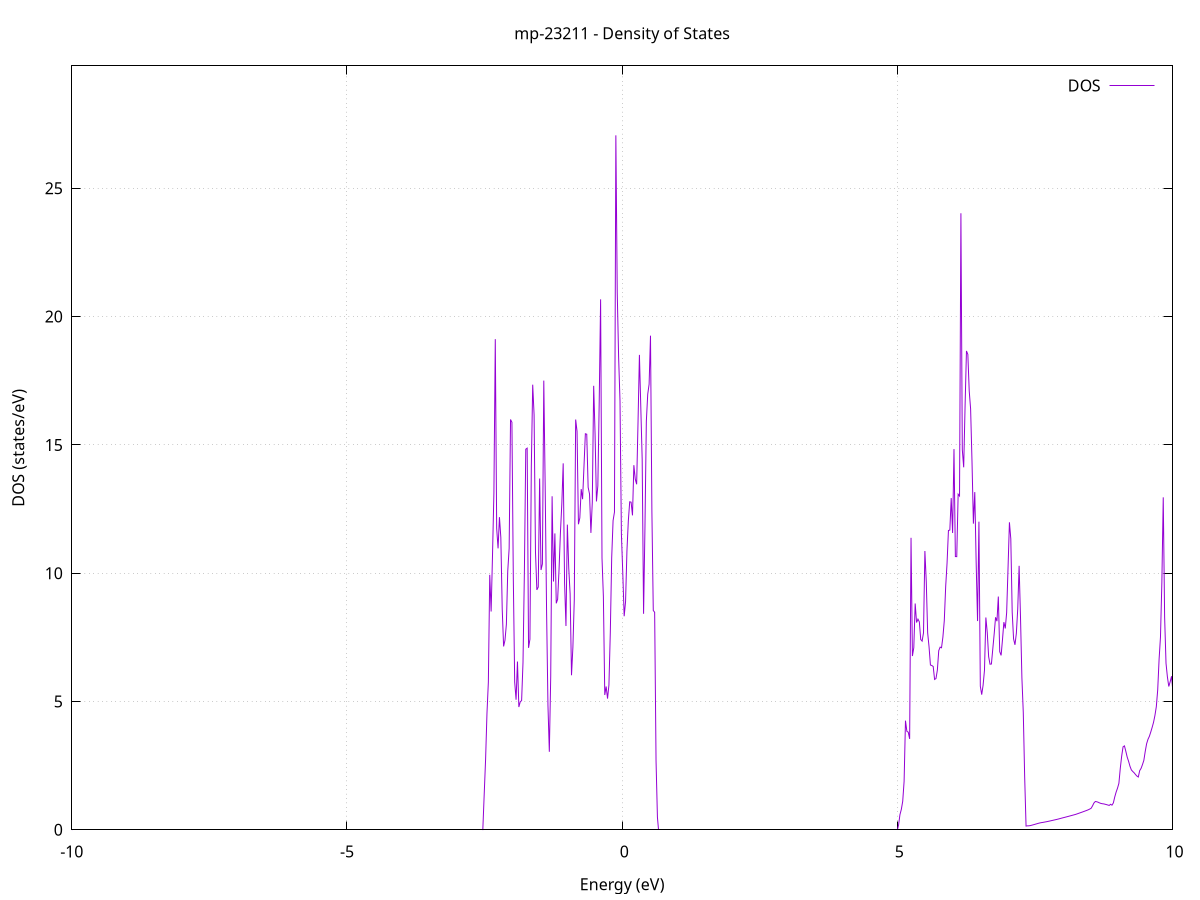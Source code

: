 set title 'mp-23211 - Density of States'
set xlabel 'Energy (eV)'
set ylabel 'DOS (states/eV)'
set grid
set xrange [-10:10]
set yrange [0:29.770]
set xzeroaxis lt -1
set terminal png size 800,600
set output 'mp-23211_dos_gnuplot.png'
plot '-' using 1:2 with lines title 'DOS'
-36.348500 0.000000
-36.323400 0.000000
-36.298200 0.000000
-36.273000 0.000000
-36.247800 0.000000
-36.222600 0.000000
-36.197500 0.000000
-36.172300 0.000000
-36.147100 0.000000
-36.121900 0.000000
-36.096700 0.000000
-36.071600 0.000000
-36.046400 0.000000
-36.021200 0.000000
-35.996000 0.000000
-35.970800 0.000000
-35.945700 0.000000
-35.920500 0.000000
-35.895300 0.000000
-35.870100 0.000000
-35.844900 0.000000
-35.819800 0.000000
-35.794600 0.000000
-35.769400 0.000000
-35.744200 0.000000
-35.719000 0.000000
-35.693800 0.000000
-35.668700 0.000000
-35.643500 0.000000
-35.618300 0.000000
-35.593100 0.000000
-35.567900 0.000000
-35.542800 0.000000
-35.517600 0.000000
-35.492400 0.000000
-35.467200 0.000000
-35.442000 0.000000
-35.416900 0.000000
-35.391700 0.000000
-35.366500 0.000000
-35.341300 0.000000
-35.316100 0.000000
-35.291000 0.000000
-35.265800 0.000000
-35.240600 0.000000
-35.215400 0.000000
-35.190200 0.000000
-35.165100 0.000000
-35.139900 0.000000
-35.114700 0.000000
-35.089500 0.000000
-35.064300 0.000000
-35.039200 0.000000
-35.014000 0.000000
-34.988800 0.000000
-34.963600 0.000000
-34.938400 0.000000
-34.913300 0.000000
-34.888100 0.000000
-34.862900 0.000000
-34.837700 0.000000
-34.812500 0.000000
-34.787400 0.000000
-34.762200 0.000000
-34.737000 0.000000
-34.711800 0.000000
-34.686600 0.000000
-34.661500 0.000000
-34.636300 0.000000
-34.611100 0.000000
-34.585900 0.000000
-34.560700 0.000000
-34.535600 0.000000
-34.510400 0.000000
-34.485200 0.000000
-34.460000 0.000000
-34.434800 0.000000
-34.409700 0.000000
-34.384500 0.000000
-34.359300 0.000000
-34.334100 0.000000
-34.308900 0.000000
-34.283800 0.000000
-34.258600 0.000000
-34.233400 0.000000
-34.208200 0.000000
-34.183000 0.000000
-34.157900 0.000000
-34.132700 0.000000
-34.107500 0.000000
-34.082300 0.000000
-34.057100 298.609400
-34.032000 0.000000
-34.006800 0.000000
-33.981600 0.000000
-33.956400 0.000000
-33.931200 0.000000
-33.906100 0.000000
-33.880900 0.000000
-33.855700 0.000000
-33.830500 0.000000
-33.805300 0.000000
-33.780200 0.000000
-33.755000 0.000000
-33.729800 0.000000
-33.704600 0.000000
-33.679400 0.000000
-33.654300 0.000000
-33.629100 0.000000
-33.603900 0.000000
-33.578700 0.000000
-33.553500 0.000000
-33.528400 0.000000
-33.503200 0.000000
-33.478000 0.000000
-33.452800 0.000000
-33.427600 0.000000
-33.402500 0.000000
-33.377300 0.000000
-33.352100 0.000000
-33.326900 0.000000
-33.301700 0.000000
-33.276600 0.000000
-33.251400 0.000000
-33.226200 0.000000
-33.201000 0.000000
-33.175800 0.000000
-33.150700 0.000000
-33.125500 0.000000
-33.100300 0.000000
-33.075100 0.000000
-33.049900 0.000000
-33.024800 0.000000
-32.999600 0.000000
-32.974400 0.000000
-32.949200 0.000000
-32.924000 0.000000
-32.898900 0.000000
-32.873700 0.000000
-32.848500 0.000000
-32.823300 0.000000
-32.798100 0.000000
-32.773000 0.000000
-32.747800 0.000000
-32.722600 0.000000
-32.697400 0.000000
-32.672200 0.000000
-32.647100 0.000000
-32.621900 0.000000
-32.596700 0.000000
-32.571500 0.000000
-32.546300 0.000000
-32.521200 0.000000
-32.496000 0.000000
-32.470800 0.000000
-32.445600 0.000000
-32.420400 0.000000
-32.395300 0.000000
-32.370100 0.000000
-32.344900 0.000000
-32.319700 0.000000
-32.294500 0.000000
-32.269400 0.000000
-32.244200 0.000000
-32.219000 0.000000
-32.193800 0.000000
-32.168600 0.000000
-32.143400 0.000000
-32.118300 0.000000
-32.093100 0.000000
-32.067900 0.000000
-32.042700 0.000000
-32.017500 0.000000
-31.992400 0.000000
-31.967200 0.000000
-31.942000 0.000000
-31.916800 0.000000
-31.891600 0.000000
-31.866500 0.000000
-31.841300 0.000000
-31.816100 0.000000
-31.790900 0.000000
-31.765700 0.000000
-31.740600 0.000000
-31.715400 0.000000
-31.690200 0.000000
-31.665000 0.000000
-31.639800 0.000000
-31.614700 0.000000
-31.589500 0.000000
-31.564300 0.000000
-31.539100 0.000000
-31.513900 0.000000
-31.488800 0.000000
-31.463600 0.000000
-31.438400 0.000000
-31.413200 0.000000
-31.388000 0.000000
-31.362900 0.000000
-31.337700 0.000000
-31.312500 0.000000
-31.287300 0.000000
-31.262100 0.000000
-31.237000 0.000000
-31.211800 0.000000
-31.186600 0.000000
-31.161400 0.000000
-31.136200 0.000000
-31.111100 0.000000
-31.085900 0.000000
-31.060700 0.000000
-31.035500 0.000000
-31.010300 0.000000
-30.985200 0.000000
-30.960000 0.000000
-30.934800 0.000000
-30.909600 0.000000
-30.884400 0.000000
-30.859300 0.000000
-30.834100 0.000000
-30.808900 0.000000
-30.783700 0.000000
-30.758500 0.000000
-30.733400 0.000000
-30.708200 0.000000
-30.683000 0.000000
-30.657800 0.000000
-30.632600 0.000000
-30.607500 0.000000
-30.582300 0.000000
-30.557100 0.000000
-30.531900 0.000000
-30.506700 0.000000
-30.481600 0.000000
-30.456400 0.000000
-30.431200 0.000000
-30.406000 0.000000
-30.380800 0.000000
-30.355700 0.000000
-30.330500 0.000000
-30.305300 0.000000
-30.280100 0.000000
-30.254900 0.000000
-30.229800 0.000000
-30.204600 0.000000
-30.179400 0.000000
-30.154200 0.000000
-30.129000 0.000000
-30.103900 0.000000
-30.078700 0.000000
-30.053500 0.000000
-30.028300 0.000000
-30.003100 0.000000
-29.978000 0.000000
-29.952800 0.000000
-29.927600 0.000000
-29.902400 0.000000
-29.877200 0.000000
-29.852100 0.000000
-29.826900 0.000000
-29.801700 0.000000
-29.776500 0.000000
-29.751300 0.000000
-29.726200 0.000000
-29.701000 0.000000
-29.675800 0.000000
-29.650600 0.000000
-29.625400 0.000000
-29.600300 0.000000
-29.575100 0.000000
-29.549900 0.000000
-29.524700 0.000000
-29.499500 0.000000
-29.474400 0.000000
-29.449200 0.000000
-29.424000 0.000000
-29.398800 0.000000
-29.373600 0.000000
-29.348500 0.000000
-29.323300 0.000000
-29.298100 0.000000
-29.272900 0.000000
-29.247700 0.000000
-29.222600 0.000000
-29.197400 0.000000
-29.172200 0.000000
-29.147000 0.000000
-29.121800 0.000000
-29.096700 0.000000
-29.071500 0.000000
-29.046300 0.000000
-29.021100 0.000000
-28.995900 0.000000
-28.970800 0.000000
-28.945600 0.000000
-28.920400 0.000000
-28.895200 0.000000
-28.870000 0.000000
-28.844900 0.000000
-28.819700 0.000000
-28.794500 0.000000
-28.769300 0.000000
-28.744100 0.000000
-28.718900 0.000000
-28.693800 0.000000
-28.668600 0.000000
-28.643400 0.000000
-28.618200 0.000000
-28.593000 0.000000
-28.567900 0.000000
-28.542700 0.000000
-28.517500 0.000000
-28.492300 0.000000
-28.467100 0.000000
-28.442000 0.000000
-28.416800 0.000000
-28.391600 0.000000
-28.366400 0.000000
-28.341200 0.000000
-28.316100 0.000000
-28.290900 0.000000
-28.265700 0.000000
-28.240500 0.000000
-28.215300 0.000000
-28.190200 0.000000
-28.165000 0.000000
-28.139800 0.000000
-28.114600 0.000000
-28.089400 0.000000
-28.064300 0.000000
-28.039100 0.000000
-28.013900 0.000000
-27.988700 0.000000
-27.963500 0.000000
-27.938400 0.000000
-27.913200 0.000000
-27.888000 0.000000
-27.862800 0.000000
-27.837600 0.000000
-27.812500 0.000000
-27.787300 0.000000
-27.762100 0.000000
-27.736900 0.000000
-27.711700 0.000000
-27.686600 0.000000
-27.661400 0.000000
-27.636200 0.000000
-27.611000 0.000000
-27.585800 0.000000
-27.560700 0.000000
-27.535500 0.000000
-27.510300 0.000000
-27.485100 0.000000
-27.459900 0.000000
-27.434800 0.000000
-27.409600 0.000000
-27.384400 0.000000
-27.359200 0.000000
-27.334000 0.000000
-27.308900 0.000000
-27.283700 0.000000
-27.258500 0.000000
-27.233300 0.000000
-27.208100 0.000000
-27.183000 0.000000
-27.157800 0.000000
-27.132600 0.000000
-27.107400 0.000000
-27.082200 0.000000
-27.057100 0.000000
-27.031900 0.000000
-27.006700 0.000000
-26.981500 0.000000
-26.956300 0.000000
-26.931200 0.000000
-26.906000 0.000000
-26.880800 0.000000
-26.855600 0.000000
-26.830400 0.000000
-26.805300 0.000000
-26.780100 0.000000
-26.754900 0.000000
-26.729700 0.000000
-26.704500 0.000000
-26.679400 0.000000
-26.654200 0.000000
-26.629000 0.000000
-26.603800 0.000000
-26.578600 0.000000
-26.553500 0.000000
-26.528300 0.000000
-26.503100 0.000000
-26.477900 0.000000
-26.452700 0.000000
-26.427600 0.000000
-26.402400 0.000000
-26.377200 0.000000
-26.352000 0.000000
-26.326800 0.000000
-26.301700 0.000000
-26.276500 0.000000
-26.251300 0.000000
-26.226100 0.000000
-26.200900 0.000000
-26.175800 0.000000
-26.150600 0.000000
-26.125400 0.000000
-26.100200 0.000000
-26.075000 0.000000
-26.049900 0.000000
-26.024700 0.000000
-25.999500 0.000000
-25.974300 0.000000
-25.949100 0.000000
-25.924000 0.000000
-25.898800 0.000000
-25.873600 0.000000
-25.848400 0.000000
-25.823200 0.000000
-25.798100 0.000000
-25.772900 0.000000
-25.747700 0.000000
-25.722500 0.000000
-25.697300 0.000000
-25.672200 0.000000
-25.647000 0.000000
-25.621800 0.000000
-25.596600 0.000000
-25.571400 0.000000
-25.546300 0.000000
-25.521100 0.000000
-25.495900 0.000000
-25.470700 0.000000
-25.445500 0.000000
-25.420400 0.000000
-25.395200 0.000000
-25.370000 0.000000
-25.344800 0.000000
-25.319600 0.000000
-25.294500 0.000000
-25.269300 0.000000
-25.244100 0.000000
-25.218900 0.000000
-25.193700 0.000000
-25.168500 0.000000
-25.143400 0.000000
-25.118200 0.000000
-25.093000 0.000000
-25.067800 0.000000
-25.042600 0.000000
-25.017500 0.000000
-24.992300 0.000000
-24.967100 0.000000
-24.941900 0.000000
-24.916700 0.000000
-24.891600 0.000000
-24.866400 0.000000
-24.841200 0.000000
-24.816000 0.000000
-24.790800 0.000000
-24.765700 0.000000
-24.740500 0.000000
-24.715300 0.000000
-24.690100 0.000000
-24.664900 0.000000
-24.639800 0.000000
-24.614600 0.000000
-24.589400 0.000000
-24.564200 0.000000
-24.539000 0.000000
-24.513900 0.000000
-24.488700 0.000000
-24.463500 0.000000
-24.438300 0.000000
-24.413100 0.000000
-24.388000 0.000000
-24.362800 0.000000
-24.337600 0.000000
-24.312400 0.000000
-24.287200 0.000000
-24.262100 0.000000
-24.236900 0.000000
-24.211700 0.000000
-24.186500 0.000000
-24.161300 0.000000
-24.136200 0.000000
-24.111000 0.000000
-24.085800 0.000000
-24.060600 0.000000
-24.035400 0.000000
-24.010300 0.000000
-23.985100 0.000000
-23.959900 0.000000
-23.934700 0.000000
-23.909500 0.000000
-23.884400 0.000000
-23.859200 0.000000
-23.834000 0.000000
-23.808800 0.000000
-23.783600 0.000000
-23.758500 0.000000
-23.733300 0.000000
-23.708100 0.000000
-23.682900 0.000000
-23.657700 0.000000
-23.632600 0.000000
-23.607400 0.000000
-23.582200 0.000000
-23.557000 0.000000
-23.531800 0.000000
-23.506700 0.000000
-23.481500 0.000000
-23.456300 0.000000
-23.431100 0.000000
-23.405900 0.000000
-23.380800 0.000000
-23.355600 0.000000
-23.330400 0.000000
-23.305200 0.000000
-23.280000 0.000000
-23.254900 0.000000
-23.229700 0.000000
-23.204500 0.000000
-23.179300 0.000000
-23.154100 0.000000
-23.129000 0.000000
-23.103800 0.000000
-23.078600 0.000000
-23.053400 0.000000
-23.028200 0.000000
-23.003100 0.000000
-22.977900 0.000000
-22.952700 0.000000
-22.927500 0.000000
-22.902300 0.000000
-22.877200 0.000000
-22.852000 0.000000
-22.826800 0.000000
-22.801600 0.000000
-22.776400 0.000000
-22.751300 0.000000
-22.726100 0.000000
-22.700900 0.000000
-22.675700 0.000000
-22.650500 0.000000
-22.625400 0.000000
-22.600200 0.000000
-22.575000 0.000000
-22.549800 0.000000
-22.524600 0.000000
-22.499500 0.000000
-22.474300 0.000000
-22.449100 0.000000
-22.423900 0.000000
-22.398700 0.000000
-22.373600 0.000000
-22.348400 0.000000
-22.323200 0.000000
-22.298000 0.000000
-22.272800 0.000000
-22.247700 0.000000
-22.222500 0.000000
-22.197300 0.000000
-22.172100 0.000000
-22.146900 0.000000
-22.121800 0.000000
-22.096600 0.000000
-22.071400 0.000000
-22.046200 0.000000
-22.021000 0.000000
-21.995900 0.000000
-21.970700 0.000000
-21.945500 0.000000
-21.920300 0.000000
-21.895100 0.000000
-21.870000 0.000000
-21.844800 0.000000
-21.819600 0.000000
-21.794400 0.000000
-21.769200 0.000000
-21.744100 0.000000
-21.718900 0.000000
-21.693700 0.000000
-21.668500 0.000000
-21.643300 0.000000
-21.618100 0.000000
-21.593000 0.000000
-21.567800 0.000000
-21.542600 0.000000
-21.517400 0.000000
-21.492200 0.000000
-21.467100 0.000000
-21.441900 0.000000
-21.416700 0.000000
-21.391500 0.000000
-21.366300 0.000000
-21.341200 0.000000
-21.316000 0.000000
-21.290800 0.000000
-21.265600 0.000000
-21.240400 0.000000
-21.215300 0.000000
-21.190100 0.000000
-21.164900 0.000000
-21.139700 0.000000
-21.114500 0.000000
-21.089400 0.000000
-21.064200 0.000000
-21.039000 0.000000
-21.013800 0.000000
-20.988600 0.000000
-20.963500 0.000000
-20.938300 0.000000
-20.913100 0.000000
-20.887900 0.000000
-20.862700 0.000000
-20.837600 0.000000
-20.812400 0.000000
-20.787200 0.000000
-20.762000 0.000000
-20.736800 0.000000
-20.711700 0.000000
-20.686500 0.000000
-20.661300 0.000000
-20.636100 0.000000
-20.610900 0.000000
-20.585800 0.000000
-20.560600 0.000000
-20.535400 0.000000
-20.510200 0.000000
-20.485000 0.000000
-20.459900 0.000000
-20.434700 0.000000
-20.409500 0.000000
-20.384300 0.000000
-20.359100 0.000000
-20.334000 0.000000
-20.308800 0.000000
-20.283600 0.000000
-20.258400 0.000000
-20.233200 0.000000
-20.208100 0.000000
-20.182900 0.000000
-20.157700 0.000000
-20.132500 0.000000
-20.107300 0.000000
-20.082200 0.000000
-20.057000 0.000000
-20.031800 0.000000
-20.006600 0.000000
-19.981400 0.000000
-19.956300 0.000000
-19.931100 0.000000
-19.905900 0.000000
-19.880700 0.000000
-19.855500 0.000000
-19.830400 0.000000
-19.805200 0.000000
-19.780000 0.000000
-19.754800 0.000000
-19.729600 0.000000
-19.704500 0.000000
-19.679300 0.000000
-19.654100 0.000000
-19.628900 0.000000
-19.603700 0.000000
-19.578600 0.000000
-19.553400 0.000000
-19.528200 0.000000
-19.503000 0.000000
-19.477800 0.000000
-19.452700 0.000000
-19.427500 0.000000
-19.402300 0.000000
-19.377100 0.000000
-19.351900 0.000000
-19.326800 0.000000
-19.301600 0.000000
-19.276400 0.000000
-19.251200 0.000000
-19.226000 0.000000
-19.200900 0.000000
-19.175700 0.000000
-19.150500 0.000000
-19.125300 0.000000
-19.100100 0.000000
-19.075000 0.000000
-19.049800 0.000000
-19.024600 0.000000
-18.999400 0.000000
-18.974200 0.000000
-18.949100 0.000000
-18.923900 0.000000
-18.898700 0.000000
-18.873500 0.000000
-18.848300 0.000000
-18.823200 0.000000
-18.798000 0.000000
-18.772800 0.000000
-18.747600 0.000000
-18.722400 0.000000
-18.697300 0.000000
-18.672100 0.000000
-18.646900 0.000000
-18.621700 0.000000
-18.596500 0.000000
-18.571400 0.000000
-18.546200 0.000000
-18.521000 0.000000
-18.495800 0.000000
-18.470600 0.000000
-18.445500 0.000000
-18.420300 0.000000
-18.395100 0.000000
-18.369900 0.000000
-18.344700 0.000000
-18.319600 0.000000
-18.294400 0.000000
-18.269200 0.000000
-18.244000 0.000000
-18.218800 0.000000
-18.193600 0.000000
-18.168500 0.000000
-18.143300 0.000000
-18.118100 0.000000
-18.092900 0.000000
-18.067700 0.000000
-18.042600 0.000000
-18.017400 0.000000
-17.992200 0.000000
-17.967000 0.000000
-17.941800 0.000000
-17.916700 0.000000
-17.891500 0.000000
-17.866300 0.000000
-17.841100 0.000000
-17.815900 0.000000
-17.790800 0.000000
-17.765600 0.000000
-17.740400 0.000000
-17.715200 0.000000
-17.690000 0.000000
-17.664900 0.000000
-17.639700 0.000000
-17.614500 0.000000
-17.589300 0.000000
-17.564100 0.000000
-17.539000 0.000000
-17.513800 0.000000
-17.488600 0.000000
-17.463400 0.000000
-17.438200 0.000000
-17.413100 0.000000
-17.387900 0.000000
-17.362700 0.000000
-17.337500 0.000000
-17.312300 0.000000
-17.287200 0.000000
-17.262000 0.000000
-17.236800 0.000000
-17.211600 0.000000
-17.186400 0.000000
-17.161300 0.000000
-17.136100 0.000000
-17.110900 0.000000
-17.085700 0.000000
-17.060500 0.000000
-17.035400 0.000000
-17.010200 0.000000
-16.985000 0.000000
-16.959800 0.000000
-16.934600 0.000000
-16.909500 0.000000
-16.884300 0.000000
-16.859100 0.000000
-16.833900 0.000000
-16.808700 0.000000
-16.783600 0.000000
-16.758400 0.000000
-16.733200 0.000000
-16.708000 0.000000
-16.682800 0.000000
-16.657700 0.000000
-16.632500 0.000000
-16.607300 0.000000
-16.582100 0.000000
-16.556900 0.000000
-16.531800 0.000000
-16.506600 0.000000
-16.481400 0.000000
-16.456200 0.000000
-16.431000 0.000000
-16.405900 0.000000
-16.380700 21.747100
-16.355500 12.827600
-16.330300 17.472100
-16.305100 23.730500
-16.280000 32.151300
-16.254800 41.469100
-16.229600 10.760300
-16.204400 14.734300
-16.179200 18.974900
-16.154100 28.926700
-16.128900 36.797900
-16.103700 35.146100
-16.078500 133.976700
-16.053300 20.144300
-16.028200 13.523700
-16.003000 23.668600
-15.977800 0.000000
-15.952600 0.000000
-15.927400 0.000000
-15.902300 0.000000
-15.877100 0.000000
-15.851900 0.000000
-15.826700 0.000000
-15.801500 0.000000
-15.776400 0.000000
-15.751200 0.000000
-15.726000 0.000000
-15.700800 0.000000
-15.675600 0.000000
-15.650500 0.000000
-15.625300 0.000000
-15.600100 0.000000
-15.574900 0.000000
-15.549700 0.000000
-15.524600 0.000000
-15.499400 0.000000
-15.474200 0.000000
-15.449000 0.000000
-15.423800 0.000000
-15.398700 0.000000
-15.373500 0.000000
-15.348300 0.000000
-15.323100 0.000000
-15.297900 0.000000
-15.272800 0.000000
-15.247600 0.000000
-15.222400 0.000000
-15.197200 0.000000
-15.172000 0.000000
-15.146900 0.000000
-15.121700 0.000000
-15.096500 0.000000
-15.071300 0.000000
-15.046100 0.000000
-15.021000 0.000000
-14.995800 0.000000
-14.970600 0.000000
-14.945400 0.000000
-14.920200 0.000000
-14.895100 0.000000
-14.869900 0.000000
-14.844700 0.000000
-14.819500 0.000000
-14.794300 0.000000
-14.769200 0.000000
-14.744000 0.000000
-14.718800 0.000000
-14.693600 0.000000
-14.668400 0.000000
-14.643200 0.000000
-14.618100 0.000000
-14.592900 0.000000
-14.567700 0.000000
-14.542500 0.000000
-14.517300 0.000000
-14.492200 0.000000
-14.467000 0.000000
-14.441800 0.000000
-14.416600 0.000000
-14.391400 0.000000
-14.366300 0.000000
-14.341100 0.000000
-14.315900 0.000000
-14.290700 0.000000
-14.265500 0.000000
-14.240400 0.000000
-14.215200 0.000000
-14.190000 0.000000
-14.164800 0.000000
-14.139600 0.000000
-14.114500 0.000000
-14.089300 0.000000
-14.064100 0.000000
-14.038900 0.000000
-14.013700 0.000000
-13.988600 0.000000
-13.963400 0.000000
-13.938200 0.000000
-13.913000 0.000000
-13.887800 0.000000
-13.862700 0.000000
-13.837500 0.000000
-13.812300 0.000000
-13.787100 0.000000
-13.761900 0.000000
-13.736800 0.000000
-13.711600 0.000000
-13.686400 0.000000
-13.661200 0.000000
-13.636000 0.000000
-13.610900 0.000000
-13.585700 0.000000
-13.560500 0.000000
-13.535300 0.000000
-13.510100 0.000000
-13.485000 0.000000
-13.459800 0.000000
-13.434600 0.000000
-13.409400 0.000000
-13.384200 0.000000
-13.359100 0.000000
-13.333900 0.000000
-13.308700 0.000000
-13.283500 0.000000
-13.258300 0.000000
-13.233200 0.000000
-13.208000 0.000000
-13.182800 0.000000
-13.157600 0.000000
-13.132400 0.000000
-13.107300 0.000000
-13.082100 0.000000
-13.056900 0.291200
-13.031700 0.635400
-13.006500 0.801300
-12.981400 1.031600
-12.956200 1.207200
-12.931000 1.389800
-12.905800 1.593000
-12.880600 1.800400
-12.855500 2.070000
-12.830300 2.420500
-12.805100 2.818400
-12.779900 3.565800
-12.754700 3.209500
-12.729600 3.145800
-12.704400 3.042000
-12.679200 2.670300
-12.654000 2.557600
-12.628800 2.458200
-12.603700 2.449600
-12.578500 2.975400
-12.553300 3.263100
-12.528100 3.815200
-12.502900 5.457500
-12.477800 5.801200
-12.452600 6.621600
-12.427400 7.835100
-12.402200 10.482000
-12.377000 13.915000
-12.351900 20.163500
-12.326700 11.635900
-12.301500 29.428300
-12.276300 28.643600
-12.251100 26.603000
-12.226000 33.340100
-12.200800 37.578800
-12.175600 29.573200
-12.150400 23.545600
-12.125200 31.748600
-12.100100 52.093600
-12.074900 32.511000
-12.049700 0.000000
-12.024500 0.000000
-11.999300 0.000000
-11.974200 0.000000
-11.949000 0.000000
-11.923800 0.000000
-11.898600 0.000000
-11.873400 0.000000
-11.848300 0.000000
-11.823100 0.000000
-11.797900 0.000000
-11.772700 0.000000
-11.747500 0.000000
-11.722400 0.000000
-11.697200 0.000000
-11.672000 0.000000
-11.646800 0.000000
-11.621600 0.000000
-11.596500 0.000000
-11.571300 0.000000
-11.546100 0.000000
-11.520900 0.000000
-11.495700 0.000000
-11.470600 0.000000
-11.445400 0.000000
-11.420200 0.000000
-11.395000 0.000000
-11.369800 0.000000
-11.344700 0.000000
-11.319500 0.000000
-11.294300 0.000000
-11.269100 0.000000
-11.243900 0.000000
-11.218800 0.000000
-11.193600 0.000000
-11.168400 0.000000
-11.143200 0.000000
-11.118000 0.000000
-11.092800 0.000000
-11.067700 0.000000
-11.042500 0.000000
-11.017300 0.000000
-10.992100 0.000000
-10.966900 0.000000
-10.941800 0.000000
-10.916600 0.000000
-10.891400 0.000000
-10.866200 0.000000
-10.841000 0.000000
-10.815900 0.000000
-10.790700 0.000000
-10.765500 0.000000
-10.740300 0.000000
-10.715100 0.000000
-10.690000 0.000000
-10.664800 0.000000
-10.639600 0.000000
-10.614400 0.000000
-10.589200 0.000000
-10.564100 0.000000
-10.538900 0.000000
-10.513700 0.000000
-10.488500 0.000000
-10.463300 0.000000
-10.438200 0.000000
-10.413000 0.000000
-10.387800 0.000000
-10.362600 0.000000
-10.337400 0.000000
-10.312300 0.000000
-10.287100 0.000000
-10.261900 0.000000
-10.236700 0.000000
-10.211500 0.000000
-10.186400 0.000000
-10.161200 0.000000
-10.136000 0.000000
-10.110800 0.000000
-10.085600 0.000000
-10.060500 0.000000
-10.035300 0.000000
-10.010100 0.000000
-9.984900 0.000000
-9.959700 0.000000
-9.934600 0.000000
-9.909400 0.000000
-9.884200 0.000000
-9.859000 0.000000
-9.833800 0.000000
-9.808700 0.000000
-9.783500 0.000000
-9.758300 0.000000
-9.733100 0.000000
-9.707900 0.000000
-9.682800 0.000000
-9.657600 0.000000
-9.632400 0.000000
-9.607200 0.000000
-9.582000 0.000000
-9.556900 0.000000
-9.531700 0.000000
-9.506500 0.000000
-9.481300 0.000000
-9.456100 0.000000
-9.431000 0.000000
-9.405800 0.000000
-9.380600 0.000000
-9.355400 0.000000
-9.330200 0.000000
-9.305100 0.000000
-9.279900 0.000000
-9.254700 0.000000
-9.229500 0.000000
-9.204300 0.000000
-9.179200 0.000000
-9.154000 0.000000
-9.128800 0.000000
-9.103600 0.000000
-9.078400 0.000000
-9.053300 0.000000
-9.028100 0.000000
-9.002900 0.000000
-8.977700 0.000000
-8.952500 0.000000
-8.927400 0.000000
-8.902200 0.000000
-8.877000 0.000000
-8.851800 0.000000
-8.826600 0.000000
-8.801500 0.000000
-8.776300 0.000000
-8.751100 0.000000
-8.725900 0.000000
-8.700700 0.000000
-8.675600 0.000000
-8.650400 0.000000
-8.625200 0.000000
-8.600000 0.000000
-8.574800 0.000000
-8.549700 0.000000
-8.524500 0.000000
-8.499300 0.000000
-8.474100 0.000000
-8.448900 0.000000
-8.423800 0.000000
-8.398600 0.000000
-8.373400 0.000000
-8.348200 0.000000
-8.323000 0.000000
-8.297900 0.000000
-8.272700 0.000000
-8.247500 0.000000
-8.222300 0.000000
-8.197100 0.000000
-8.172000 0.000000
-8.146800 0.000000
-8.121600 0.000000
-8.096400 0.000000
-8.071200 0.000000
-8.046100 0.000000
-8.020900 0.000000
-7.995700 0.000000
-7.970500 0.000000
-7.945300 0.000000
-7.920200 0.000000
-7.895000 0.000000
-7.869800 0.000000
-7.844600 0.000000
-7.819400 0.000000
-7.794300 0.000000
-7.769100 0.000000
-7.743900 0.000000
-7.718700 0.000000
-7.693500 0.000000
-7.668300 0.000000
-7.643200 0.000000
-7.618000 0.000000
-7.592800 0.000000
-7.567600 0.000000
-7.542400 0.000000
-7.517300 0.000000
-7.492100 0.000000
-7.466900 0.000000
-7.441700 0.000000
-7.416500 0.000000
-7.391400 0.000000
-7.366200 0.000000
-7.341000 0.000000
-7.315800 0.000000
-7.290600 0.000000
-7.265500 0.000000
-7.240300 0.000000
-7.215100 0.000000
-7.189900 0.000000
-7.164700 0.000000
-7.139600 0.000000
-7.114400 0.000000
-7.089200 0.000000
-7.064000 0.000000
-7.038800 0.000000
-7.013700 0.000000
-6.988500 0.000000
-6.963300 0.000000
-6.938100 0.000000
-6.912900 0.000000
-6.887800 0.000000
-6.862600 0.000000
-6.837400 0.000000
-6.812200 0.000000
-6.787000 0.000000
-6.761900 0.000000
-6.736700 0.000000
-6.711500 0.000000
-6.686300 0.000000
-6.661100 0.000000
-6.636000 0.000000
-6.610800 0.000000
-6.585600 0.000000
-6.560400 0.000000
-6.535200 0.000000
-6.510100 0.000000
-6.484900 0.000000
-6.459700 0.000000
-6.434500 0.000000
-6.409300 0.000000
-6.384200 0.000000
-6.359000 0.000000
-6.333800 0.000000
-6.308600 0.000000
-6.283400 0.000000
-6.258300 0.000000
-6.233100 0.000000
-6.207900 0.000000
-6.182700 0.000000
-6.157500 0.000000
-6.132400 0.000000
-6.107200 0.000000
-6.082000 0.000000
-6.056800 0.000000
-6.031600 0.000000
-6.006500 0.000000
-5.981300 0.000000
-5.956100 0.000000
-5.930900 0.000000
-5.905700 0.000000
-5.880600 0.000000
-5.855400 0.000000
-5.830200 0.000000
-5.805000 0.000000
-5.779800 0.000000
-5.754700 0.000000
-5.729500 0.000000
-5.704300 0.000000
-5.679100 0.000000
-5.653900 0.000000
-5.628800 0.000000
-5.603600 0.000000
-5.578400 0.000000
-5.553200 0.000000
-5.528000 0.000000
-5.502900 0.000000
-5.477700 0.000000
-5.452500 0.000000
-5.427300 0.000000
-5.402100 0.000000
-5.377000 0.000000
-5.351800 0.000000
-5.326600 0.000000
-5.301400 0.000000
-5.276200 0.000000
-5.251100 0.000000
-5.225900 0.000000
-5.200700 0.000000
-5.175500 0.000000
-5.150300 0.000000
-5.125200 0.000000
-5.100000 0.000000
-5.074800 0.000000
-5.049600 0.000000
-5.024400 0.000000
-4.999300 0.000000
-4.974100 0.000000
-4.948900 0.000000
-4.923700 0.000000
-4.898500 0.000000
-4.873400 0.000000
-4.848200 0.000000
-4.823000 0.000000
-4.797800 0.000000
-4.772600 0.000000
-4.747500 0.000000
-4.722300 0.000000
-4.697100 0.000000
-4.671900 0.000000
-4.646700 0.000000
-4.621600 0.000000
-4.596400 0.000000
-4.571200 0.000000
-4.546000 0.000000
-4.520800 0.000000
-4.495700 0.000000
-4.470500 0.000000
-4.445300 0.000000
-4.420100 0.000000
-4.394900 0.000000
-4.369800 0.000000
-4.344600 0.000000
-4.319400 0.000000
-4.294200 0.000000
-4.269000 0.000000
-4.243900 0.000000
-4.218700 0.000000
-4.193500 0.000000
-4.168300 0.000000
-4.143100 0.000000
-4.117900 0.000000
-4.092800 0.000000
-4.067600 0.000000
-4.042400 0.000000
-4.017200 0.000000
-3.992000 0.000000
-3.966900 0.000000
-3.941700 0.000000
-3.916500 0.000000
-3.891300 0.000000
-3.866100 0.000000
-3.841000 0.000000
-3.815800 0.000000
-3.790600 0.000000
-3.765400 0.000000
-3.740200 0.000000
-3.715100 0.000000
-3.689900 0.000000
-3.664700 0.000000
-3.639500 0.000000
-3.614300 0.000000
-3.589200 0.000000
-3.564000 0.000000
-3.538800 0.000000
-3.513600 0.000000
-3.488400 0.000000
-3.463300 0.000000
-3.438100 0.000000
-3.412900 0.000000
-3.387700 0.000000
-3.362500 0.000000
-3.337400 0.000000
-3.312200 0.000000
-3.287000 0.000000
-3.261800 0.000000
-3.236600 0.000000
-3.211500 0.000000
-3.186300 0.000000
-3.161100 0.000000
-3.135900 0.000000
-3.110700 0.000000
-3.085600 0.000000
-3.060400 0.000000
-3.035200 0.000000
-3.010000 0.000000
-2.984800 0.000000
-2.959700 0.000000
-2.934500 0.000000
-2.909300 0.000000
-2.884100 0.000000
-2.858900 0.000000
-2.833800 0.000000
-2.808600 0.000000
-2.783400 0.000000
-2.758200 0.000000
-2.733000 0.000000
-2.707900 0.000000
-2.682700 0.000000
-2.657500 0.000000
-2.632300 0.000000
-2.607100 0.000000
-2.582000 0.000000
-2.556800 0.000000
-2.531600 0.007400
-2.506400 1.378900
-2.481200 2.743400
-2.456100 4.540200
-2.430900 5.753100
-2.405700 9.937000
-2.380500 8.505400
-2.355300 10.721900
-2.330200 13.118400
-2.305000 19.121300
-2.279800 11.746800
-2.254600 10.966700
-2.229400 12.182800
-2.204300 11.390400
-2.179100 8.606200
-2.153900 7.145300
-2.128700 7.390000
-2.103500 8.005700
-2.078400 10.086300
-2.053200 10.965000
-2.028000 15.989100
-2.002800 15.880200
-1.977600 9.822100
-1.952500 5.759300
-1.927300 5.067600
-1.902100 6.556900
-1.876900 4.783700
-1.851700 4.985500
-1.826600 5.035800
-1.801400 6.522000
-1.776200 10.070100
-1.751000 14.831800
-1.725800 14.872000
-1.700700 7.089600
-1.675500 7.425600
-1.650300 14.148400
-1.625100 17.346400
-1.599900 16.170400
-1.574800 10.825200
-1.549600 9.348800
-1.524400 9.459600
-1.499200 13.688600
-1.474000 10.124300
-1.448900 10.359400
-1.423700 17.503900
-1.398500 13.368300
-1.373300 8.545600
-1.348100 4.859900
-1.323000 3.039500
-1.297800 5.976600
-1.272600 12.996500
-1.247400 9.675200
-1.222200 11.548900
-1.197100 8.825000
-1.171900 8.983400
-1.146700 10.139000
-1.121500 11.574300
-1.096300 12.690100
-1.071200 14.279600
-1.046000 9.617000
-1.020800 7.940600
-0.995600 11.892400
-0.970400 10.207100
-0.945300 9.196000
-0.920100 6.022900
-0.894900 7.112400
-0.869700 8.962900
-0.844500 15.987600
-0.819400 15.526100
-0.794200 11.906100
-0.769000 12.152400
-0.743800 13.276000
-0.718600 12.883700
-0.693500 14.158000
-0.668300 15.432900
-0.643100 15.415200
-0.617900 13.347400
-0.592700 13.084800
-0.567500 11.569700
-0.542400 12.757200
-0.517200 17.302600
-0.492000 15.427300
-0.466800 12.796100
-0.441600 13.403400
-0.416500 16.682000
-0.391300 20.671000
-0.366100 10.593600
-0.340900 9.093900
-0.315700 5.252700
-0.290600 5.583800
-0.265400 5.111900
-0.240200 5.643600
-0.215000 7.689000
-0.189800 10.611200
-0.164700 12.048300
-0.139500 12.381400
-0.114300 27.063300
-0.089100 20.933600
-0.063900 18.403300
-0.038800 16.710800
-0.013600 11.529900
0.011600 9.997100
0.036800 8.322200
0.062000 8.888000
0.087100 10.867700
0.112300 12.040100
0.137500 12.781800
0.162700 12.768500
0.187900 12.253500
0.213000 14.209500
0.238200 13.665000
0.263400 13.464700
0.288600 15.887000
0.313800 18.508300
0.338900 16.464200
0.364100 14.434400
0.389300 8.417700
0.414500 11.781100
0.439700 15.920400
0.464800 16.974400
0.490000 17.364700
0.515200 19.256100
0.540400 12.406700
0.565600 8.547100
0.590700 8.476100
0.615900 2.686800
0.641100 0.488900
0.666300 0.000000
0.691500 0.000000
0.716600 0.000000
0.741800 0.000000
0.767000 0.000000
0.792200 0.000000
0.817400 0.000000
0.842500 0.000000
0.867700 0.000000
0.892900 0.000000
0.918100 0.000000
0.943300 0.000000
0.968400 0.000000
0.993600 0.000000
1.018800 0.000000
1.044000 0.000000
1.069200 0.000000
1.094300 0.000000
1.119500 0.000000
1.144700 0.000000
1.169900 0.000000
1.195100 0.000000
1.220200 0.000000
1.245400 0.000000
1.270600 0.000000
1.295800 0.000000
1.321000 0.000000
1.346100 0.000000
1.371300 0.000000
1.396500 0.000000
1.421700 0.000000
1.446900 0.000000
1.472000 0.000000
1.497200 0.000000
1.522400 0.000000
1.547600 0.000000
1.572800 0.000000
1.597900 0.000000
1.623100 0.000000
1.648300 0.000000
1.673500 0.000000
1.698700 0.000000
1.723800 0.000000
1.749000 0.000000
1.774200 0.000000
1.799400 0.000000
1.824600 0.000000
1.849700 0.000000
1.874900 0.000000
1.900100 0.000000
1.925300 0.000000
1.950500 0.000000
1.975600 0.000000
2.000800 0.000000
2.026000 0.000000
2.051200 0.000000
2.076400 0.000000
2.101500 0.000000
2.126700 0.000000
2.151900 0.000000
2.177100 0.000000
2.202300 0.000000
2.227400 0.000000
2.252600 0.000000
2.277800 0.000000
2.303000 0.000000
2.328200 0.000000
2.353300 0.000000
2.378500 0.000000
2.403700 0.000000
2.428900 0.000000
2.454100 0.000000
2.479200 0.000000
2.504400 0.000000
2.529600 0.000000
2.554800 0.000000
2.580000 0.000000
2.605100 0.000000
2.630300 0.000000
2.655500 0.000000
2.680700 0.000000
2.705900 0.000000
2.731000 0.000000
2.756200 0.000000
2.781400 0.000000
2.806600 0.000000
2.831800 0.000000
2.857000 0.000000
2.882100 0.000000
2.907300 0.000000
2.932500 0.000000
2.957700 0.000000
2.982900 0.000000
3.008000 0.000000
3.033200 0.000000
3.058400 0.000000
3.083600 0.000000
3.108800 0.000000
3.133900 0.000000
3.159100 0.000000
3.184300 0.000000
3.209500 0.000000
3.234700 0.000000
3.259800 0.000000
3.285000 0.000000
3.310200 0.000000
3.335400 0.000000
3.360600 0.000000
3.385700 0.000000
3.410900 0.000000
3.436100 0.000000
3.461300 0.000000
3.486500 0.000000
3.511600 0.000000
3.536800 0.000000
3.562000 0.000000
3.587200 0.000000
3.612400 0.000000
3.637500 0.000000
3.662700 0.000000
3.687900 0.000000
3.713100 0.000000
3.738300 0.000000
3.763400 0.000000
3.788600 0.000000
3.813800 0.000000
3.839000 0.000000
3.864200 0.000000
3.889300 0.000000
3.914500 0.000000
3.939700 0.000000
3.964900 0.000000
3.990100 0.000000
4.015200 0.000000
4.040400 0.000000
4.065600 0.000000
4.090800 0.000000
4.116000 0.000000
4.141100 0.000000
4.166300 0.000000
4.191500 0.000000
4.216700 0.000000
4.241900 0.000000
4.267000 0.000000
4.292200 0.000000
4.317400 0.000000
4.342600 0.000000
4.367800 0.000000
4.392900 0.000000
4.418100 0.000000
4.443300 0.000000
4.468500 0.000000
4.493700 0.000000
4.518800 0.000000
4.544000 0.000000
4.569200 0.000000
4.594400 0.000000
4.619600 0.000000
4.644700 0.000000
4.669900 0.000000
4.695100 0.000000
4.720300 0.000000
4.745500 0.000000
4.770600 0.000000
4.795800 0.000000
4.821000 0.000000
4.846200 0.000000
4.871400 0.000000
4.896500 0.000000
4.921700 0.000000
4.946900 0.000000
4.972100 0.000000
4.997300 0.000000
5.022400 0.184200
5.047600 0.587800
5.072800 0.794000
5.098000 1.109300
5.123200 1.886300
5.148300 4.252600
5.173500 3.837900
5.198700 3.803100
5.223900 3.541800
5.249100 11.378700
5.274200 6.771100
5.299400 7.096600
5.324600 8.817800
5.349800 8.076900
5.375000 8.210200
5.400100 8.103400
5.425300 7.416100
5.450500 7.352200
5.475700 7.675300
5.500900 10.864300
5.526000 9.673300
5.551200 7.674200
5.576400 7.131100
5.601600 6.421500
5.626800 6.401200
5.651900 6.364400
5.677100 5.858400
5.702300 5.893100
5.727500 6.220800
5.752700 6.981700
5.777800 7.117100
5.803000 7.093800
5.828200 7.509700
5.853400 8.147600
5.878600 9.477200
5.903700 10.392500
5.928900 11.664200
5.954100 11.680200
5.979300 12.925400
6.004500 11.565100
6.029600 14.836600
6.054800 10.646800
6.080000 10.644200
6.105200 13.078700
6.130400 13.008800
6.155500 24.024900
6.180700 14.816500
6.205900 14.125400
6.231100 16.508200
6.256300 18.660600
6.281400 18.528000
6.306600 17.093700
6.331800 16.400000
6.357000 14.349000
6.382200 11.931000
6.407400 13.160600
6.432500 10.416100
6.457700 8.132900
6.482900 12.007600
6.508100 5.596700
6.533300 5.266900
6.558400 5.630900
6.583600 6.215800
6.608800 8.272900
6.634000 7.691300
6.659200 6.748000
6.684300 6.453100
6.709500 6.458800
6.734700 7.048200
6.759900 7.630500
6.785100 8.280100
6.810200 8.129700
6.835400 9.089200
6.860600 6.941300
6.885800 6.796200
6.911000 7.409100
6.936100 8.092000
6.961300 7.846400
6.986500 8.459900
7.011700 10.201500
7.036900 11.982500
7.062000 11.337400
7.087200 8.482500
7.112400 7.436400
7.137600 7.207600
7.162800 7.656100
7.187900 8.605100
7.213100 10.285600
7.238300 8.277300
7.263500 5.927200
7.288700 4.568800
7.313800 2.070400
7.339000 0.144600
7.364200 0.152600
7.389400 0.155000
7.414600 0.162000
7.439700 0.176400
7.464900 0.191200
7.490100 0.206300
7.515300 0.221900
7.540500 0.237900
7.565600 0.253500
7.590800 0.267000
7.616000 0.278000
7.641200 0.286400
7.666400 0.296100
7.691500 0.306300
7.716700 0.317000
7.741900 0.328200
7.767100 0.340200
7.792300 0.352300
7.817400 0.364600
7.842600 0.376800
7.867800 0.389100
7.893000 0.401600
7.918200 0.414800
7.943300 0.428800
7.968500 0.443500
7.993700 0.458300
8.018900 0.472600
8.044100 0.486200
8.069200 0.500600
8.094400 0.514900
8.119600 0.529300
8.144800 0.543800
8.170000 0.558300
8.195100 0.573000
8.220300 0.587800
8.245500 0.603600
8.270700 0.622500
8.295900 0.641600
8.321000 0.660600
8.346200 0.679700
8.371400 0.699200
8.396600 0.719000
8.421800 0.739100
8.446900 0.759500
8.472100 0.781800
8.497300 0.808900
8.522500 0.840100
8.547700 0.935400
8.572800 1.044700
8.598000 1.102800
8.623200 1.092400
8.648400 1.073700
8.673600 1.047800
8.698700 1.027100
8.723900 1.015300
8.749100 1.009000
8.774300 0.995900
8.799500 0.981000
8.824600 0.965500
8.849800 0.949500
8.875000 0.992800
8.900200 0.959500
8.925400 1.047000
8.950500 1.277100
8.975700 1.468100
9.000900 1.621200
9.026100 1.810700
9.051300 2.396100
9.076400 2.867400
9.101600 3.231900
9.126800 3.269600
9.152000 3.058600
9.177200 2.829900
9.202300 2.667200
9.227500 2.474300
9.252700 2.333100
9.277900 2.272000
9.303100 2.220100
9.328200 2.152700
9.353400 2.092800
9.378600 2.056300
9.403800 2.303400
9.429000 2.392800
9.454100 2.536500
9.479300 2.704600
9.504500 3.052500
9.529700 3.352000
9.554900 3.527700
9.580000 3.642600
9.605200 3.810100
9.630400 3.991600
9.655600 4.187000
9.680800 4.455300
9.705900 4.795900
9.731100 5.446200
9.756300 6.642000
9.781500 7.508300
9.806700 9.634100
9.831900 12.956000
9.857000 8.283500
9.882200 6.488800
9.907400 5.956800
9.932600 5.584800
9.957800 5.770300
9.982900 5.983500
10.008100 5.361300
10.033300 5.196500
10.058500 6.450000
10.083700 4.791700
10.108800 3.707200
10.134000 3.565900
10.159200 4.132900
10.184400 3.679000
10.209600 3.436300
10.234700 2.694100
10.259900 2.761200
10.285100 2.969200
10.310300 3.199100
10.335500 3.478400
10.360600 4.135300
10.385800 4.988300
10.411000 5.519200
10.436200 4.618700
10.461400 4.708800
10.486500 5.033700
10.511700 5.337100
10.536900 6.269900
10.562100 5.363700
10.587300 5.238200
10.612400 5.719000
10.637600 6.897400
10.662800 8.360800
10.688000 8.410300
10.713200 7.154200
10.738300 6.474400
10.763500 6.170300
10.788700 6.090300
10.813900 5.800800
10.839100 5.769300
10.864200 5.930000
10.889400 5.616500
10.914600 5.528900
10.939800 5.443100
10.965000 5.339600
10.990100 5.138100
11.015300 4.859100
11.040500 4.666500
11.065700 4.502600
11.090900 4.361600
11.116000 4.273900
11.141200 4.101200
11.166400 3.917200
11.191600 3.654200
11.216800 3.379300
11.241900 3.283200
11.267100 3.004000
11.292300 2.803200
11.317500 1.836700
11.342700 1.614900
11.367800 1.488400
11.393000 1.434600
11.418200 1.717500
11.443400 1.330600
11.468600 1.115900
11.493700 0.993500
11.518900 0.725600
11.544100 0.560300
11.569300 0.489300
11.594500 0.463900
11.619600 0.438400
11.644800 0.321400
11.670000 0.102000
11.695200 0.030000
11.720400 0.000200
11.745500 0.000000
11.770700 0.000000
11.795900 0.000000
11.821100 0.000000
11.846300 0.000000
11.871400 0.000000
11.896600 0.000000
11.921800 0.000000
11.947000 0.000000
11.972200 0.000000
11.997300 0.000000
12.022500 0.000000
12.047700 0.000000
12.072900 0.000000
12.098100 0.000000
12.123200 0.000000
12.148400 0.000000
12.173600 0.000000
12.198800 0.000000
12.224000 0.000000
12.249100 0.000000
12.274300 0.000000
12.299500 0.000000
12.324700 0.000000
12.349900 0.000000
12.375000 0.000000
12.400200 0.000000
12.425400 0.000000
12.450600 0.000000
12.475800 0.000000
12.500900 0.000000
12.526100 0.000000
12.551300 0.000000
12.576500 0.000000
12.601700 0.000000
12.626800 0.000000
12.652000 0.000000
12.677200 0.000000
12.702400 0.000000
12.727600 0.000000
12.752700 0.000000
12.777900 0.000000
12.803100 0.000000
12.828300 0.000000
12.853500 0.000000
12.878600 0.000000
12.903800 0.000000
12.929000 0.000000
12.954200 0.000000
12.979400 0.000000
13.004500 0.000000
13.029700 0.000000
13.054900 0.000000
13.080100 0.000000
13.105300 0.000000
13.130400 0.000000
13.155600 0.000000
13.180800 0.000000
13.206000 0.000000
13.231200 0.000000
13.256300 0.000000
13.281500 0.000000
13.306700 0.000000
13.331900 0.000000
13.357100 0.000000
13.382300 0.000000
13.407400 0.000000
13.432600 0.000000
13.457800 0.000000
13.483000 0.000000
13.508200 0.000000
13.533300 0.000000
13.558500 0.000000
13.583700 0.000000
13.608900 0.000000
13.634100 0.000000
13.659200 0.000000
13.684400 0.000000
13.709600 0.000000
13.734800 0.000000
13.760000 0.000000
13.785100 0.000000
13.810300 0.000000
13.835500 0.000000
13.860700 0.000000
13.885900 0.000000
13.911000 0.000000
13.936200 0.000000
13.961400 0.000000
13.986600 0.000000
14.011800 0.000000
e
